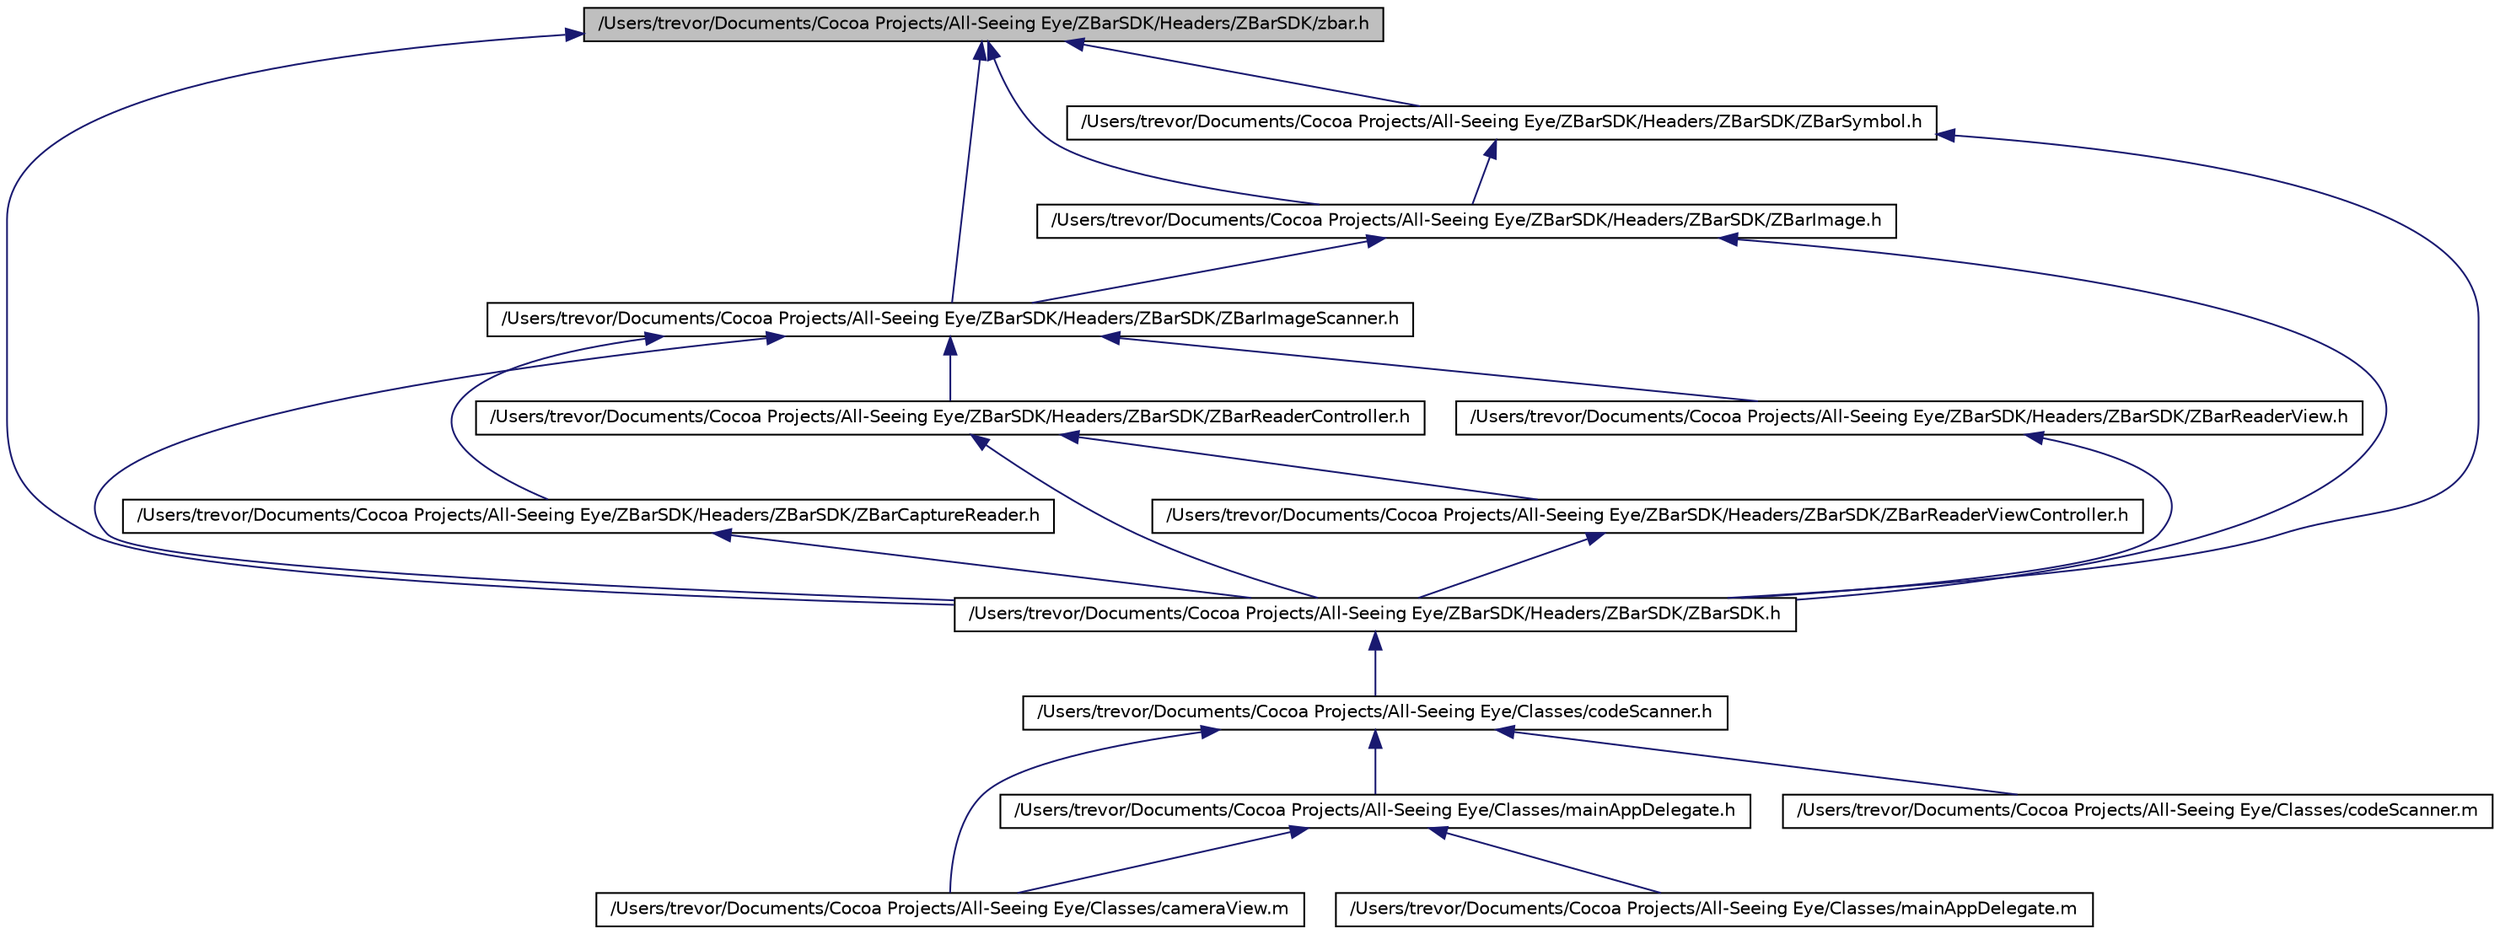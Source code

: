 digraph G
{
  edge [fontname="Helvetica",fontsize="10",labelfontname="Helvetica",labelfontsize="10"];
  node [fontname="Helvetica",fontsize="10",shape=record];
  Node1 [label="/Users/trevor/Documents/Cocoa Projects/All-Seeing Eye/ZBarSDK/Headers/ZBarSDK/zbar.h",height=0.2,width=0.4,color="black", fillcolor="grey75", style="filled" fontcolor="black"];
  Node1 -> Node2 [dir=back,color="midnightblue",fontsize="10",style="solid",fontname="Helvetica"];
  Node2 [label="/Users/trevor/Documents/Cocoa Projects/All-Seeing Eye/ZBarSDK/Headers/ZBarSDK/ZBarImageScanner.h",height=0.2,width=0.4,color="black", fillcolor="white", style="filled",URL="$_z_bar_image_scanner_8h_source.html"];
  Node2 -> Node3 [dir=back,color="midnightblue",fontsize="10",style="solid",fontname="Helvetica"];
  Node3 [label="/Users/trevor/Documents/Cocoa Projects/All-Seeing Eye/ZBarSDK/Headers/ZBarSDK/ZBarCaptureReader.h",height=0.2,width=0.4,color="black", fillcolor="white", style="filled",URL="$_z_bar_capture_reader_8h_source.html"];
  Node3 -> Node4 [dir=back,color="midnightblue",fontsize="10",style="solid",fontname="Helvetica"];
  Node4 [label="/Users/trevor/Documents/Cocoa Projects/All-Seeing Eye/ZBarSDK/Headers/ZBarSDK/ZBarSDK.h",height=0.2,width=0.4,color="black", fillcolor="white", style="filled",URL="$_z_bar_s_d_k_8h_source.html"];
  Node4 -> Node5 [dir=back,color="midnightblue",fontsize="10",style="solid",fontname="Helvetica"];
  Node5 [label="/Users/trevor/Documents/Cocoa Projects/All-Seeing Eye/Classes/codeScanner.h",height=0.2,width=0.4,color="black", fillcolor="white", style="filled",URL="$code_scanner_8h_source.html"];
  Node5 -> Node6 [dir=back,color="midnightblue",fontsize="10",style="solid",fontname="Helvetica"];
  Node6 [label="/Users/trevor/Documents/Cocoa Projects/All-Seeing Eye/Classes/mainAppDelegate.h",height=0.2,width=0.4,color="black", fillcolor="white", style="filled",URL="$main_app_delegate_8h_source.html"];
  Node6 -> Node7 [dir=back,color="midnightblue",fontsize="10",style="solid",fontname="Helvetica"];
  Node7 [label="/Users/trevor/Documents/Cocoa Projects/All-Seeing Eye/Classes/cameraView.m",height=0.2,width=0.4,color="black", fillcolor="white", style="filled",URL="$camera_view_8m_source.html"];
  Node6 -> Node8 [dir=back,color="midnightblue",fontsize="10",style="solid",fontname="Helvetica"];
  Node8 [label="/Users/trevor/Documents/Cocoa Projects/All-Seeing Eye/Classes/mainAppDelegate.m",height=0.2,width=0.4,color="black", fillcolor="white", style="filled",URL="$main_app_delegate_8m_source.html"];
  Node5 -> Node7 [dir=back,color="midnightblue",fontsize="10",style="solid",fontname="Helvetica"];
  Node5 -> Node9 [dir=back,color="midnightblue",fontsize="10",style="solid",fontname="Helvetica"];
  Node9 [label="/Users/trevor/Documents/Cocoa Projects/All-Seeing Eye/Classes/codeScanner.m",height=0.2,width=0.4,color="black", fillcolor="white", style="filled",URL="$code_scanner_8m_source.html"];
  Node2 -> Node10 [dir=back,color="midnightblue",fontsize="10",style="solid",fontname="Helvetica"];
  Node10 [label="/Users/trevor/Documents/Cocoa Projects/All-Seeing Eye/ZBarSDK/Headers/ZBarSDK/ZBarReaderController.h",height=0.2,width=0.4,color="black", fillcolor="white", style="filled",URL="$_z_bar_reader_controller_8h_source.html"];
  Node10 -> Node11 [dir=back,color="midnightblue",fontsize="10",style="solid",fontname="Helvetica"];
  Node11 [label="/Users/trevor/Documents/Cocoa Projects/All-Seeing Eye/ZBarSDK/Headers/ZBarSDK/ZBarReaderViewController.h",height=0.2,width=0.4,color="black", fillcolor="white", style="filled",URL="$_z_bar_reader_view_controller_8h_source.html"];
  Node11 -> Node4 [dir=back,color="midnightblue",fontsize="10",style="solid",fontname="Helvetica"];
  Node10 -> Node4 [dir=back,color="midnightblue",fontsize="10",style="solid",fontname="Helvetica"];
  Node2 -> Node12 [dir=back,color="midnightblue",fontsize="10",style="solid",fontname="Helvetica"];
  Node12 [label="/Users/trevor/Documents/Cocoa Projects/All-Seeing Eye/ZBarSDK/Headers/ZBarSDK/ZBarReaderView.h",height=0.2,width=0.4,color="black", fillcolor="white", style="filled",URL="$_z_bar_reader_view_8h_source.html"];
  Node12 -> Node4 [dir=back,color="midnightblue",fontsize="10",style="solid",fontname="Helvetica"];
  Node2 -> Node4 [dir=back,color="midnightblue",fontsize="10",style="solid",fontname="Helvetica"];
  Node1 -> Node13 [dir=back,color="midnightblue",fontsize="10",style="solid",fontname="Helvetica"];
  Node13 [label="/Users/trevor/Documents/Cocoa Projects/All-Seeing Eye/ZBarSDK/Headers/ZBarSDK/ZBarImage.h",height=0.2,width=0.4,color="black", fillcolor="white", style="filled",URL="$_z_bar_image_8h_source.html"];
  Node13 -> Node2 [dir=back,color="midnightblue",fontsize="10",style="solid",fontname="Helvetica"];
  Node13 -> Node4 [dir=back,color="midnightblue",fontsize="10",style="solid",fontname="Helvetica"];
  Node1 -> Node14 [dir=back,color="midnightblue",fontsize="10",style="solid",fontname="Helvetica"];
  Node14 [label="/Users/trevor/Documents/Cocoa Projects/All-Seeing Eye/ZBarSDK/Headers/ZBarSDK/ZBarSymbol.h",height=0.2,width=0.4,color="black", fillcolor="white", style="filled",URL="$_z_bar_symbol_8h_source.html"];
  Node14 -> Node13 [dir=back,color="midnightblue",fontsize="10",style="solid",fontname="Helvetica"];
  Node14 -> Node4 [dir=back,color="midnightblue",fontsize="10",style="solid",fontname="Helvetica"];
  Node1 -> Node4 [dir=back,color="midnightblue",fontsize="10",style="solid",fontname="Helvetica"];
}
